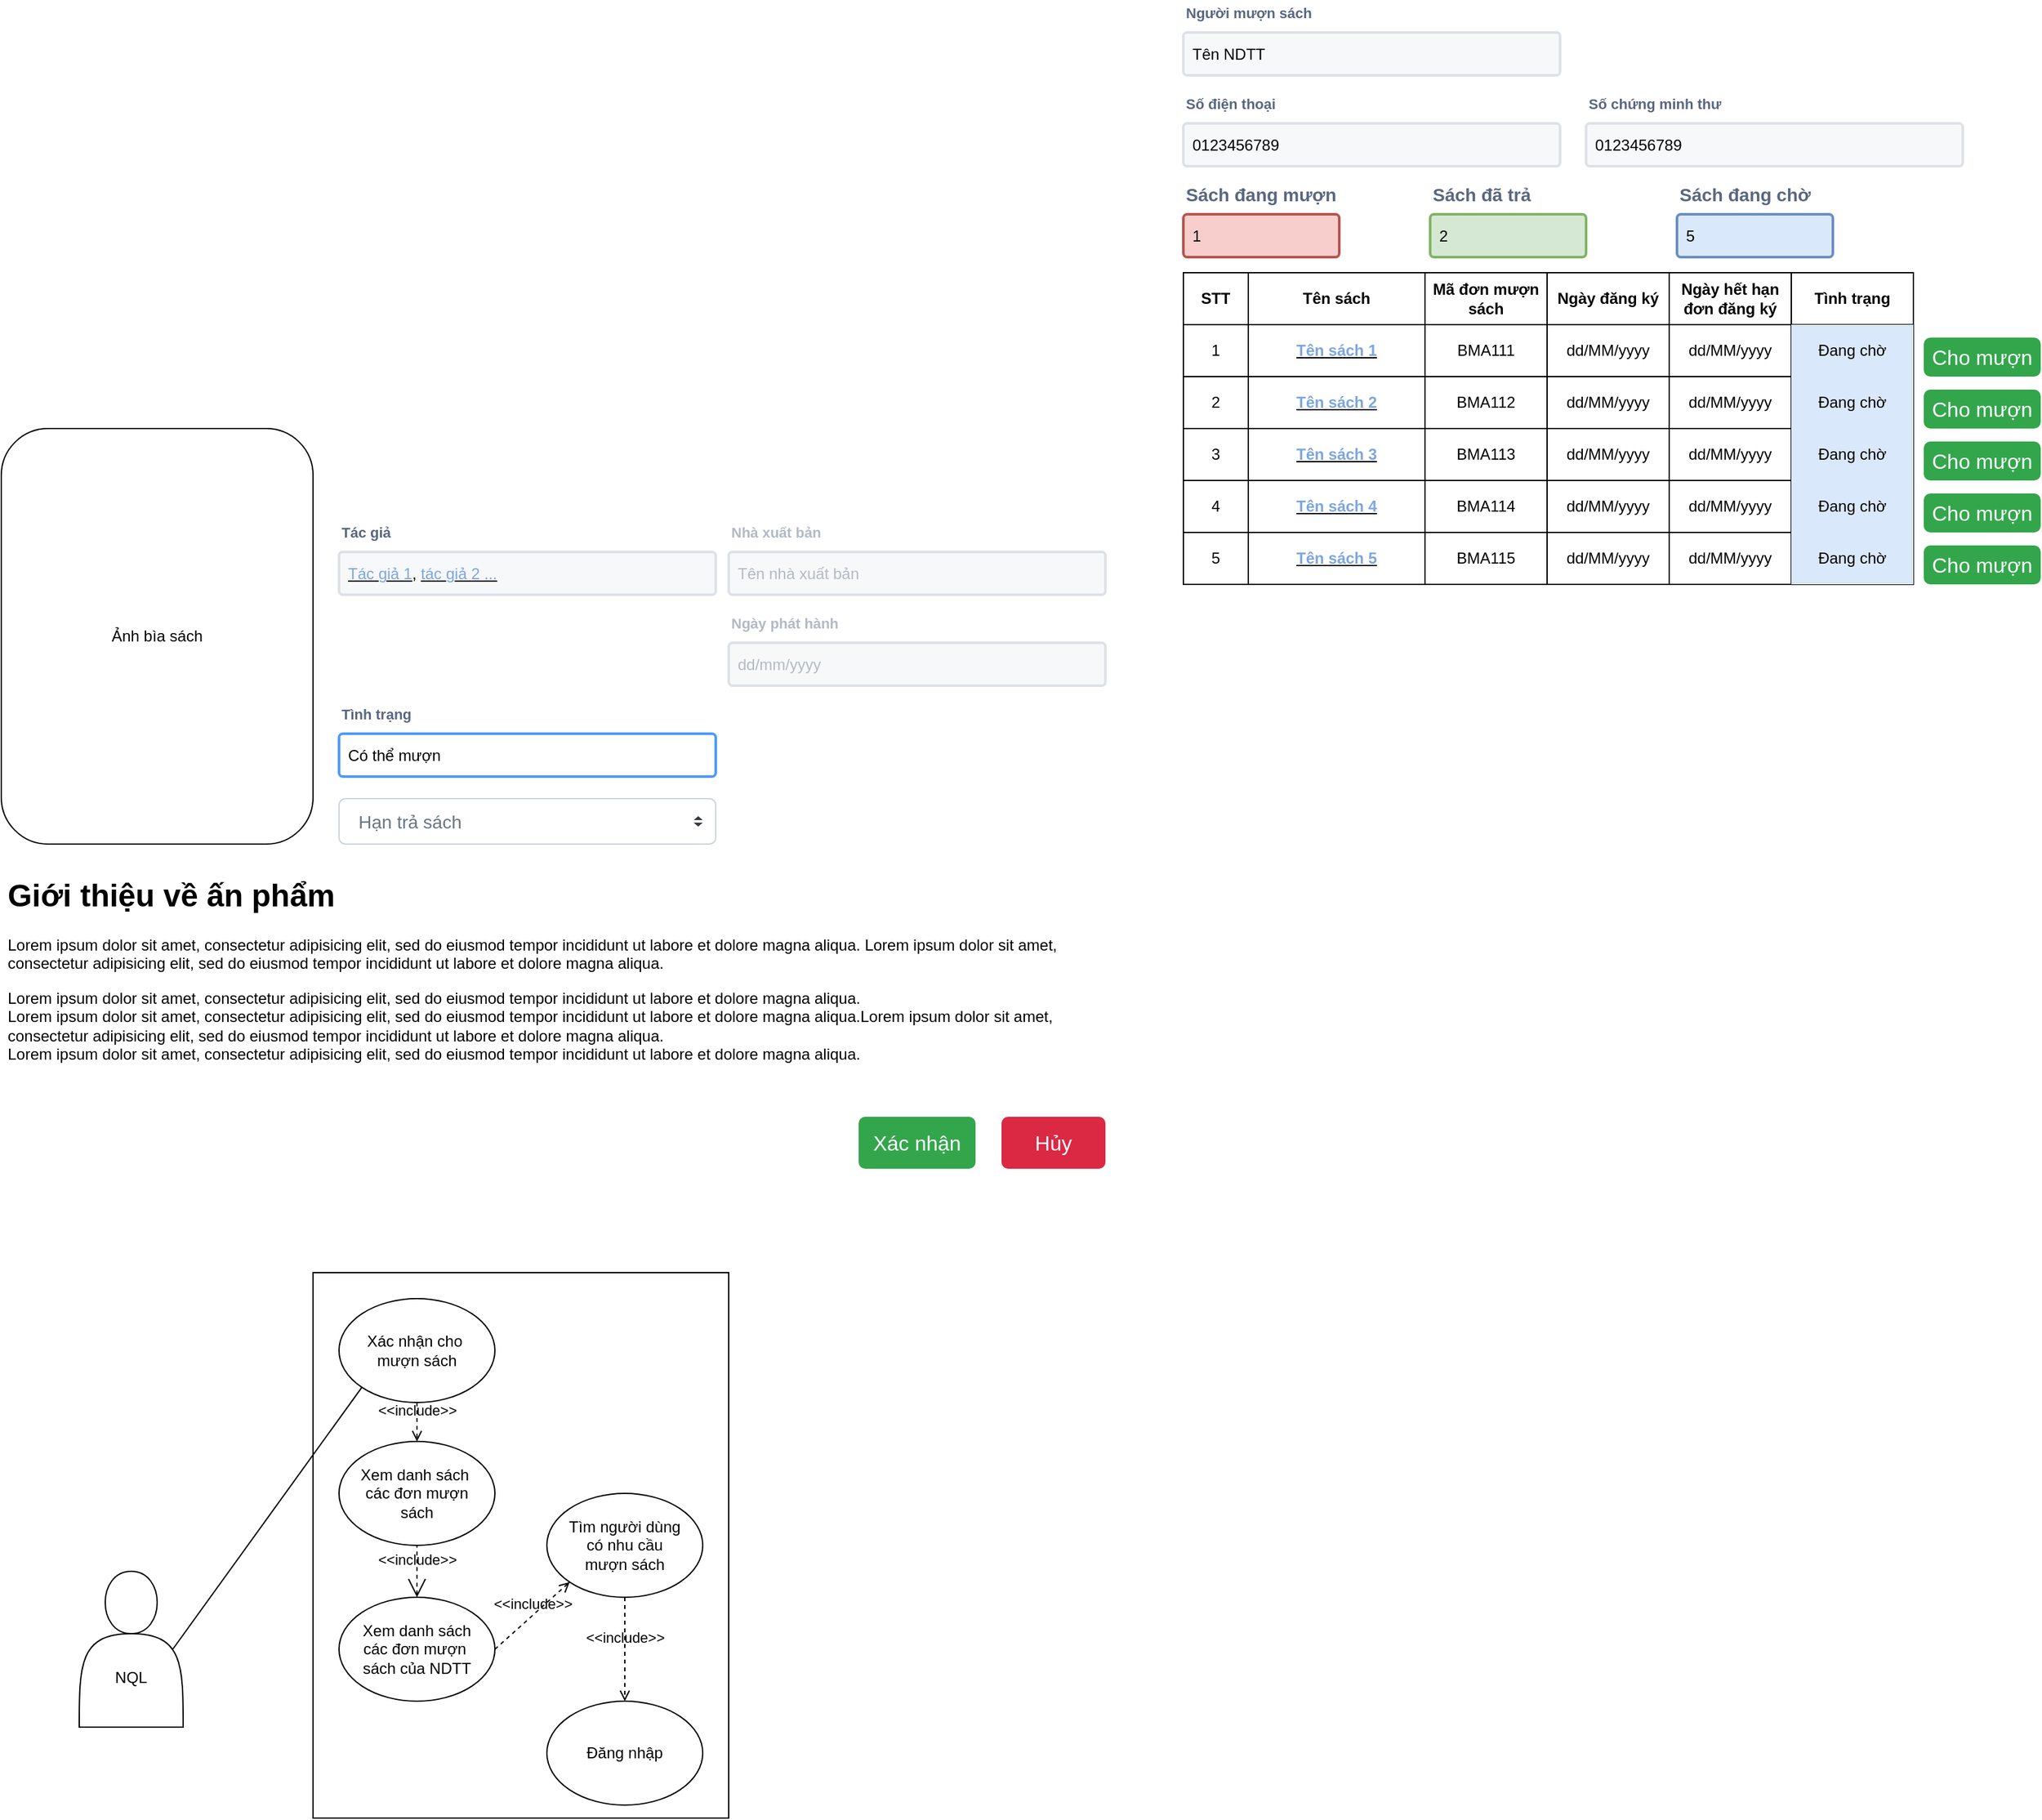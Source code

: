 <mxfile version="13.7.9" type="device"><diagram id="Ep92zdxA3Jqqz_t0l6nY" name="Page-1"><mxGraphModel dx="1422" dy="1966" grid="1" gridSize="10" guides="1" tooltips="1" connect="1" arrows="1" fold="1" page="1" pageScale="1" pageWidth="850" pageHeight="1100" math="0" shadow="0"><root><mxCell id="0"/><mxCell id="1" parent="0"/><mxCell id="tRf2Qih-aj5YmklGEvhN-47" value="" style="rounded=0;whiteSpace=wrap;html=1;" parent="1" vertex="1"><mxGeometry x="320" y="810" width="320" height="420" as="geometry"/></mxCell><mxCell id="tRf2Qih-aj5YmklGEvhN-1" value="Ảnh bìa sách" style="rounded=1;whiteSpace=wrap;html=1;" parent="1" vertex="1"><mxGeometry x="80" y="160" width="240" height="320" as="geometry"/></mxCell><mxCell id="tRf2Qih-aj5YmklGEvhN-3" value="Người mượn sách" style="fillColor=none;strokeColor=none;html=1;fontSize=11;fontStyle=0;align=left;fontColor=#596780;fontStyle=1;fontSize=11" parent="1" vertex="1"><mxGeometry x="990" y="-170" width="240" height="20" as="geometry"/></mxCell><mxCell id="tRf2Qih-aj5YmklGEvhN-4" value="Tên NDTT" style="rounded=1;arcSize=9;fillColor=#F7F8F9;align=left;spacingLeft=5;strokeColor=#DEE1E6;html=1;strokeWidth=2;fontSize=12" parent="1" vertex="1"><mxGeometry x="990" y="-145" width="290" height="33" as="geometry"/></mxCell><mxCell id="tRf2Qih-aj5YmklGEvhN-5" value="Tác giả" style="fillColor=none;strokeColor=none;html=1;fontSize=11;fontStyle=0;align=left;fontColor=#596780;fontStyle=1;fontSize=11" parent="1" vertex="1"><mxGeometry x="340" y="230" width="240" height="20" as="geometry"/></mxCell><mxCell id="tRf2Qih-aj5YmklGEvhN-6" value="&lt;u&gt;&lt;font color=&quot;#7ea6e0&quot;&gt;Tác giả 1&lt;/font&gt;&lt;/u&gt;, &lt;u&gt;&lt;font color=&quot;#7ea6e0&quot;&gt;tác giả 2 ...&lt;/font&gt;&lt;/u&gt;" style="rounded=1;arcSize=9;fillColor=#F7F8F9;align=left;spacingLeft=5;strokeColor=#DEE1E6;html=1;strokeWidth=2;fontSize=12" parent="1" vertex="1"><mxGeometry x="340" y="255" width="290" height="33" as="geometry"/></mxCell><mxCell id="tRf2Qih-aj5YmklGEvhN-8" value="&lt;h1&gt;Giới thiệu về ấn phẩm&lt;/h1&gt;&lt;p&gt;Lorem ipsum dolor sit amet, consectetur adipisicing elit, sed do eiusmod tempor incididunt ut labore et dolore magna aliqua.&amp;nbsp;&lt;span&gt;Lorem ipsum dolor sit amet, consectetur adipisicing elit, sed do eiusmod tempor incididunt ut labore et dolore magna aliqua.&lt;/span&gt;&lt;/p&gt;Lorem ipsum dolor sit amet, consectetur adipisicing elit, sed do eiusmod tempor incididunt ut labore et dolore magna aliqua.&lt;br&gt;Lorem ipsum dolor sit amet, consectetur adipisicing elit, sed do eiusmod tempor incididunt ut labore et dolore magna aliqua.Lorem ipsum dolor sit amet, consectetur adipisicing elit, sed do eiusmod tempor incididunt ut labore et dolore magna aliqua.&lt;br&gt;Lorem ipsum dolor sit amet, consectetur adipisicing elit, sed do eiusmod tempor incididunt ut labore et dolore magna aliqua." style="text;html=1;strokeColor=none;fillColor=none;spacing=5;spacingTop=-20;whiteSpace=wrap;overflow=hidden;rounded=0;" parent="1" vertex="1"><mxGeometry x="80" y="500" width="850" height="150" as="geometry"/></mxCell><mxCell id="tRf2Qih-aj5YmklGEvhN-9" value="0123456789" style="rounded=1;arcSize=9;fillColor=#F7F8F9;align=left;spacingLeft=5;strokeColor=#DEE1E6;html=1;strokeWidth=2;fontSize=12" parent="1" vertex="1"><mxGeometry x="990" y="-75" width="290" height="33" as="geometry"/></mxCell><mxCell id="tRf2Qih-aj5YmklGEvhN-10" value="Số điện thoại" style="fillColor=none;strokeColor=none;html=1;fontSize=11;fontStyle=0;align=left;fontColor=#596780;fontStyle=1;fontSize=11" parent="1" vertex="1"><mxGeometry x="990" y="-100" width="240" height="20" as="geometry"/></mxCell><mxCell id="tRf2Qih-aj5YmklGEvhN-11" value="Nhà xuất bản" style="fillColor=none;strokeColor=none;html=1;fontSize=11;fontStyle=0;align=left;fontColor=#B3BAC5;fontStyle=1;fontSize=11" parent="1" vertex="1"><mxGeometry x="640" y="230" width="240" height="20" as="geometry"/></mxCell><mxCell id="tRf2Qih-aj5YmklGEvhN-12" value="Tên nhà xuất bản" style="rounded=1;arcSize=9;fillColor=#F7F8F9;align=left;spacingLeft=5;strokeColor=#DEE1E6;html=1;strokeWidth=2;fontColor=#B3BAC5;fontSize=12" parent="1" vertex="1"><mxGeometry x="640" y="255" width="290" height="33" as="geometry"/></mxCell><mxCell id="tRf2Qih-aj5YmklGEvhN-13" value="dd/mm/yyyy" style="rounded=1;arcSize=9;fillColor=#F7F8F9;align=left;spacingLeft=5;strokeColor=#DEE1E6;html=1;strokeWidth=2;fontColor=#B3BAC5;fontSize=12" parent="1" vertex="1"><mxGeometry x="640" y="325" width="290" height="33" as="geometry"/></mxCell><mxCell id="tRf2Qih-aj5YmklGEvhN-14" value="Ngày phát hành" style="fillColor=none;strokeColor=none;html=1;fontSize=11;fontStyle=0;align=left;fontColor=#B3BAC5;fontStyle=1;fontSize=11" parent="1" vertex="1"><mxGeometry x="640" y="300" width="240" height="20" as="geometry"/></mxCell><mxCell id="tRf2Qih-aj5YmklGEvhN-15" value="Tình trạng" style="fillColor=none;strokeColor=none;html=1;fontSize=11;fontStyle=0;align=left;fontColor=#596780;fontStyle=1;fontSize=11" parent="1" vertex="1"><mxGeometry x="340" y="370" width="240" height="20" as="geometry"/></mxCell><mxCell id="tRf2Qih-aj5YmklGEvhN-16" value="Có thể mượn" style="rounded=1;arcSize=9;align=left;spacingLeft=5;strokeColor=#4C9AFF;html=1;strokeWidth=2;fontSize=12" parent="1" vertex="1"><mxGeometry x="340" y="395" width="290" height="33" as="geometry"/></mxCell><mxCell id="tRf2Qih-aj5YmklGEvhN-30" value="Hạn trả sách" style="html=1;shadow=0;dashed=0;shape=mxgraph.bootstrap.rrect;rSize=5;fillColor=#ffffff;strokeColor=#CED4DA;align=left;spacing=15;fontSize=14;fontColor=#6C767D;" parent="1" vertex="1"><mxGeometry x="340" y="445" width="290" height="35" as="geometry"/></mxCell><mxCell id="tRf2Qih-aj5YmklGEvhN-31" value="" style="shape=triangle;direction=south;fillColor=#343A40;strokeColor=none;perimeter=none;" parent="tRf2Qih-aj5YmklGEvhN-30" vertex="1"><mxGeometry x="1" y="0.5" width="7" height="3" relative="1" as="geometry"><mxPoint x="-17" y="1" as="offset"/></mxGeometry></mxCell><mxCell id="tRf2Qih-aj5YmklGEvhN-32" value="" style="shape=triangle;direction=north;fillColor=#343A40;strokeColor=none;perimeter=none;" parent="tRf2Qih-aj5YmklGEvhN-30" vertex="1"><mxGeometry x="1" y="0.5" width="7" height="3" relative="1" as="geometry"><mxPoint x="-17" y="-4" as="offset"/></mxGeometry></mxCell><mxCell id="tRf2Qih-aj5YmklGEvhN-33" value="Xác nhận" style="html=1;shadow=0;dashed=0;shape=mxgraph.bootstrap.rrect;rSize=5;strokeColor=none;strokeWidth=1;fillColor=#33A64C;fontColor=#FFFFFF;whiteSpace=wrap;align=center;verticalAlign=middle;spacingLeft=0;fontStyle=0;fontSize=16;spacing=5;" parent="1" vertex="1"><mxGeometry x="740" y="690" width="90" height="40" as="geometry"/></mxCell><mxCell id="tRf2Qih-aj5YmklGEvhN-34" value="Hủy" style="html=1;shadow=0;dashed=0;shape=mxgraph.bootstrap.rrect;rSize=5;strokeColor=none;strokeWidth=1;fillColor=#DB2843;fontColor=#FFFFFF;whiteSpace=wrap;align=center;verticalAlign=middle;spacingLeft=0;fontStyle=0;fontSize=16;spacing=5;" parent="1" vertex="1"><mxGeometry x="850" y="690" width="80" height="40" as="geometry"/></mxCell><mxCell id="tRf2Qih-aj5YmklGEvhN-35" value="&lt;br&gt;&lt;br&gt;&lt;br&gt;NQL" style="shape=actor;whiteSpace=wrap;html=1;" parent="1" vertex="1"><mxGeometry x="140" y="1040" width="80" height="120" as="geometry"/></mxCell><mxCell id="tRf2Qih-aj5YmklGEvhN-36" value="Xem danh sách&lt;br&gt;các đơn mượn&amp;nbsp;&lt;br&gt;sách của NDTT" style="ellipse;whiteSpace=wrap;html=1;" parent="1" vertex="1"><mxGeometry x="340" y="1060" width="120" height="80" as="geometry"/></mxCell><mxCell id="tRf2Qih-aj5YmklGEvhN-37" value="Đăng nhập" style="ellipse;whiteSpace=wrap;html=1;" parent="1" vertex="1"><mxGeometry x="500" y="1140" width="120" height="80" as="geometry"/></mxCell><mxCell id="tRf2Qih-aj5YmklGEvhN-38" value="Tìm người dùng&lt;br&gt;có nhu cầu&lt;br&gt;mượn sách" style="ellipse;whiteSpace=wrap;html=1;" parent="1" vertex="1"><mxGeometry x="500" y="980" width="120" height="80" as="geometry"/></mxCell><mxCell id="tRf2Qih-aj5YmklGEvhN-39" value="&amp;lt;&amp;lt;include&amp;gt;&amp;gt;" style="edgeStyle=none;html=1;endArrow=open;verticalAlign=bottom;dashed=1;labelBackgroundColor=none;exitX=0.5;exitY=1;exitDx=0;exitDy=0;entryX=0.5;entryY=0;entryDx=0;entryDy=0;" parent="1" source="tRf2Qih-aj5YmklGEvhN-38" target="tRf2Qih-aj5YmklGEvhN-37" edge="1"><mxGeometry width="160" relative="1" as="geometry"><mxPoint x="580" y="1030" as="sourcePoint"/><mxPoint x="740" y="1030" as="targetPoint"/></mxGeometry></mxCell><mxCell id="tRf2Qih-aj5YmklGEvhN-40" value="&amp;lt;&amp;lt;include&amp;gt;&amp;gt;" style="edgeStyle=none;html=1;endArrow=open;verticalAlign=bottom;dashed=1;labelBackgroundColor=none;exitX=1;exitY=0.5;exitDx=0;exitDy=0;entryX=0;entryY=1;entryDx=0;entryDy=0;" parent="1" source="tRf2Qih-aj5YmklGEvhN-36" target="tRf2Qih-aj5YmklGEvhN-38" edge="1"><mxGeometry width="160" relative="1" as="geometry"><mxPoint x="580" y="1030" as="sourcePoint"/><mxPoint x="740" y="1030" as="targetPoint"/></mxGeometry></mxCell><mxCell id="tRf2Qih-aj5YmklGEvhN-44" value="Xem danh sách&amp;nbsp;&lt;br&gt;các đơn mượn&lt;br&gt;sách" style="ellipse;whiteSpace=wrap;html=1;" parent="1" vertex="1"><mxGeometry x="340" y="940" width="120" height="80" as="geometry"/></mxCell><mxCell id="tRf2Qih-aj5YmklGEvhN-45" value="&amp;lt;&amp;lt;include&amp;gt;&amp;gt;" style="edgeStyle=none;html=1;startArrow=open;endArrow=none;startSize=12;verticalAlign=bottom;dashed=1;labelBackgroundColor=none;entryX=0.5;entryY=1;entryDx=0;entryDy=0;exitX=0.5;exitY=0;exitDx=0;exitDy=0;" parent="1" source="tRf2Qih-aj5YmklGEvhN-36" target="tRf2Qih-aj5YmklGEvhN-44" edge="1"><mxGeometry width="160" relative="1" as="geometry"><mxPoint x="580" y="1010" as="sourcePoint"/><mxPoint x="740" y="1010" as="targetPoint"/></mxGeometry></mxCell><mxCell id="tRf2Qih-aj5YmklGEvhN-48" value="" style="edgeStyle=none;html=1;endArrow=none;verticalAlign=bottom;exitX=0.9;exitY=0.5;exitDx=0;exitDy=0;exitPerimeter=0;entryX=0;entryY=1;entryDx=0;entryDy=0;" parent="1" source="tRf2Qih-aj5YmklGEvhN-35" target="nzfxQX0YipjfY1iAd1yF-1" edge="1"><mxGeometry width="160" relative="1" as="geometry"><mxPoint x="580" y="1010" as="sourcePoint"/><mxPoint x="740" y="1010" as="targetPoint"/></mxGeometry></mxCell><mxCell id="nzfxQX0YipjfY1iAd1yF-1" value="&lt;span&gt;Xác nhận cho&amp;nbsp;&lt;/span&gt;&lt;br&gt;&lt;span&gt;mượn sách&lt;/span&gt;" style="ellipse;whiteSpace=wrap;html=1;" parent="1" vertex="1"><mxGeometry x="340" y="830" width="120" height="80" as="geometry"/></mxCell><mxCell id="nzfxQX0YipjfY1iAd1yF-73" value="&lt;font style=&quot;font-size: 14px&quot;&gt;Sách đang mượn&lt;/font&gt;" style="fillColor=none;strokeColor=none;html=1;fontSize=11;fontStyle=0;align=left;fontColor=#596780;fontStyle=1;fontSize=11" parent="1" vertex="1"><mxGeometry x="990" y="-30" width="130" height="20" as="geometry"/></mxCell><mxCell id="nzfxQX0YipjfY1iAd1yF-74" value="1" style="rounded=1;arcSize=9;align=left;spacingLeft=5;strokeColor=#b85450;html=1;strokeWidth=2;fontSize=12;fillColor=#f8cecc;" parent="1" vertex="1"><mxGeometry x="990" y="-5" width="120" height="33" as="geometry"/></mxCell><mxCell id="nzfxQX0YipjfY1iAd1yF-75" value="2" style="rounded=1;arcSize=9;align=left;spacingLeft=5;strokeColor=#82b366;html=1;strokeWidth=2;fontSize=12;fillColor=#d5e8d4;" parent="1" vertex="1"><mxGeometry x="1180" y="-5" width="120" height="33" as="geometry"/></mxCell><mxCell id="nzfxQX0YipjfY1iAd1yF-76" value="&lt;font style=&quot;font-size: 14px&quot;&gt;Sách đã trả&lt;/font&gt;" style="fillColor=none;strokeColor=none;html=1;fontSize=11;fontStyle=0;align=left;fontColor=#596780;fontStyle=1;fontSize=11" parent="1" vertex="1"><mxGeometry x="1180" y="-30" width="130" height="20" as="geometry"/></mxCell><mxCell id="nzfxQX0YipjfY1iAd1yF-77" value="5" style="rounded=1;arcSize=9;align=left;spacingLeft=5;strokeColor=#6c8ebf;html=1;strokeWidth=2;fontSize=12;fillColor=#dae8fc;" parent="1" vertex="1"><mxGeometry x="1370" y="-5" width="120" height="33" as="geometry"/></mxCell><mxCell id="nzfxQX0YipjfY1iAd1yF-78" value="&lt;font style=&quot;font-size: 14px&quot;&gt;Sách đang chờ&lt;/font&gt;" style="fillColor=none;strokeColor=none;html=1;fontSize=11;fontStyle=0;align=left;fontColor=#596780;fontStyle=1;fontSize=11" parent="1" vertex="1"><mxGeometry x="1370" y="-30" width="130" height="20" as="geometry"/></mxCell><mxCell id="nzfxQX0YipjfY1iAd1yF-3" value="" style="shape=table;html=1;whiteSpace=wrap;startSize=0;container=1;collapsible=0;childLayout=tableLayout;" parent="1" vertex="1"><mxGeometry x="990" y="40" width="562" height="240" as="geometry"/></mxCell><mxCell id="nzfxQX0YipjfY1iAd1yF-4" value="" style="shape=partialRectangle;html=1;whiteSpace=wrap;collapsible=0;dropTarget=0;pointerEvents=0;fillColor=none;top=0;left=0;bottom=0;right=0;points=[[0,0.5],[1,0.5]];portConstraint=eastwest;" parent="nzfxQX0YipjfY1iAd1yF-3" vertex="1"><mxGeometry width="562" height="40" as="geometry"/></mxCell><mxCell id="nzfxQX0YipjfY1iAd1yF-5" value="&lt;b&gt;STT&lt;/b&gt;" style="shape=partialRectangle;html=1;whiteSpace=wrap;connectable=0;fillColor=none;top=0;left=0;bottom=0;right=0;overflow=hidden;" parent="nzfxQX0YipjfY1iAd1yF-4" vertex="1"><mxGeometry width="50" height="40" as="geometry"/></mxCell><mxCell id="nzfxQX0YipjfY1iAd1yF-6" value="&lt;b&gt;Tên sách&lt;/b&gt;" style="shape=partialRectangle;html=1;whiteSpace=wrap;connectable=0;fillColor=none;top=0;left=0;bottom=0;right=0;overflow=hidden;" parent="nzfxQX0YipjfY1iAd1yF-4" vertex="1"><mxGeometry x="50" width="136" height="40" as="geometry"/></mxCell><mxCell id="nzfxQX0YipjfY1iAd1yF-7" value="&lt;b&gt;Mã đơn mượn sách&lt;/b&gt;" style="shape=partialRectangle;html=1;whiteSpace=wrap;connectable=0;fillColor=none;top=0;left=0;bottom=0;right=0;overflow=hidden;" parent="nzfxQX0YipjfY1iAd1yF-4" vertex="1"><mxGeometry x="186" width="94" height="40" as="geometry"/></mxCell><mxCell id="nzfxQX0YipjfY1iAd1yF-16" value="&lt;b&gt;Ngày đăng ký&lt;/b&gt;" style="shape=partialRectangle;html=1;whiteSpace=wrap;connectable=0;fillColor=none;top=0;left=0;bottom=0;right=0;overflow=hidden;" parent="nzfxQX0YipjfY1iAd1yF-4" vertex="1"><mxGeometry x="280" width="94" height="40" as="geometry"/></mxCell><mxCell id="nzfxQX0YipjfY1iAd1yF-19" value="&lt;b&gt;Ngày hết hạn đơn đăng ký&lt;/b&gt;" style="shape=partialRectangle;html=1;whiteSpace=wrap;connectable=0;fillColor=none;top=0;left=0;bottom=0;right=0;overflow=hidden;" parent="nzfxQX0YipjfY1iAd1yF-4" vertex="1"><mxGeometry x="374" width="94" height="40" as="geometry"/></mxCell><mxCell id="nzfxQX0YipjfY1iAd1yF-25" value="&lt;b&gt;Tình trạng&lt;/b&gt;" style="shape=partialRectangle;html=1;whiteSpace=wrap;connectable=0;fillColor=none;top=0;left=0;bottom=0;right=0;overflow=hidden;" parent="nzfxQX0YipjfY1iAd1yF-4" vertex="1"><mxGeometry x="468" width="94" height="40" as="geometry"/></mxCell><mxCell id="nzfxQX0YipjfY1iAd1yF-8" value="" style="shape=partialRectangle;html=1;whiteSpace=wrap;collapsible=0;dropTarget=0;pointerEvents=0;fillColor=none;top=0;left=0;bottom=0;right=0;points=[[0,0.5],[1,0.5]];portConstraint=eastwest;" parent="nzfxQX0YipjfY1iAd1yF-3" vertex="1"><mxGeometry y="40" width="562" height="40" as="geometry"/></mxCell><mxCell id="nzfxQX0YipjfY1iAd1yF-9" value="1" style="shape=partialRectangle;html=1;whiteSpace=wrap;connectable=0;fillColor=none;top=0;left=0;bottom=0;right=0;overflow=hidden;" parent="nzfxQX0YipjfY1iAd1yF-8" vertex="1"><mxGeometry width="50" height="40" as="geometry"/></mxCell><mxCell id="nzfxQX0YipjfY1iAd1yF-10" value="&lt;u&gt;&lt;b&gt;&lt;font color=&quot;#7ea6e0&quot;&gt;Tên sách 1&lt;/font&gt;&lt;/b&gt;&lt;/u&gt;" style="shape=partialRectangle;html=1;whiteSpace=wrap;connectable=0;fillColor=none;top=0;left=0;bottom=0;right=0;overflow=hidden;" parent="nzfxQX0YipjfY1iAd1yF-8" vertex="1"><mxGeometry x="50" width="136" height="40" as="geometry"/></mxCell><mxCell id="nzfxQX0YipjfY1iAd1yF-11" value="BMA111" style="shape=partialRectangle;html=1;whiteSpace=wrap;connectable=0;fillColor=none;top=0;left=0;bottom=0;right=0;overflow=hidden;" parent="nzfxQX0YipjfY1iAd1yF-8" vertex="1"><mxGeometry x="186" width="94" height="40" as="geometry"/></mxCell><mxCell id="nzfxQX0YipjfY1iAd1yF-17" value="dd/MM/yyyy" style="shape=partialRectangle;html=1;whiteSpace=wrap;connectable=0;fillColor=none;top=0;left=0;bottom=0;right=0;overflow=hidden;" parent="nzfxQX0YipjfY1iAd1yF-8" vertex="1"><mxGeometry x="280" width="94" height="40" as="geometry"/></mxCell><mxCell id="nzfxQX0YipjfY1iAd1yF-20" value="&lt;span&gt;dd/MM/yyyy&lt;/span&gt;" style="shape=partialRectangle;html=1;whiteSpace=wrap;connectable=0;fillColor=none;top=0;left=0;bottom=0;right=0;overflow=hidden;" parent="nzfxQX0YipjfY1iAd1yF-8" vertex="1"><mxGeometry x="374" width="94" height="40" as="geometry"/></mxCell><mxCell id="nzfxQX0YipjfY1iAd1yF-26" value="Đang chờ" style="shape=partialRectangle;html=1;whiteSpace=wrap;connectable=0;fillColor=#dae8fc;top=0;left=0;bottom=0;right=0;overflow=hidden;strokeColor=#6c8ebf;" parent="nzfxQX0YipjfY1iAd1yF-8" vertex="1"><mxGeometry x="468" width="94" height="40" as="geometry"/></mxCell><mxCell id="nzfxQX0YipjfY1iAd1yF-12" value="" style="shape=partialRectangle;html=1;whiteSpace=wrap;collapsible=0;dropTarget=0;pointerEvents=0;fillColor=none;top=0;left=0;bottom=0;right=0;points=[[0,0.5],[1,0.5]];portConstraint=eastwest;" parent="nzfxQX0YipjfY1iAd1yF-3" vertex="1"><mxGeometry y="80" width="562" height="40" as="geometry"/></mxCell><mxCell id="nzfxQX0YipjfY1iAd1yF-13" value="2" style="shape=partialRectangle;html=1;whiteSpace=wrap;connectable=0;fillColor=none;top=0;left=0;bottom=0;right=0;overflow=hidden;" parent="nzfxQX0YipjfY1iAd1yF-12" vertex="1"><mxGeometry width="50" height="40" as="geometry"/></mxCell><mxCell id="nzfxQX0YipjfY1iAd1yF-14" value="&lt;u&gt;&lt;b&gt;&lt;font color=&quot;#7ea6e0&quot;&gt;Tên sách 2&lt;/font&gt;&lt;/b&gt;&lt;/u&gt;" style="shape=partialRectangle;html=1;whiteSpace=wrap;connectable=0;fillColor=none;top=0;left=0;bottom=0;right=0;overflow=hidden;" parent="nzfxQX0YipjfY1iAd1yF-12" vertex="1"><mxGeometry x="50" width="136" height="40" as="geometry"/></mxCell><mxCell id="nzfxQX0YipjfY1iAd1yF-15" value="&lt;span&gt;BMA112&lt;/span&gt;" style="shape=partialRectangle;html=1;whiteSpace=wrap;connectable=0;fillColor=none;top=0;left=0;bottom=0;right=0;overflow=hidden;" parent="nzfxQX0YipjfY1iAd1yF-12" vertex="1"><mxGeometry x="186" width="94" height="40" as="geometry"/></mxCell><mxCell id="nzfxQX0YipjfY1iAd1yF-18" value="&lt;span&gt;dd/MM/yyyy&lt;/span&gt;" style="shape=partialRectangle;html=1;whiteSpace=wrap;connectable=0;fillColor=none;top=0;left=0;bottom=0;right=0;overflow=hidden;" parent="nzfxQX0YipjfY1iAd1yF-12" vertex="1"><mxGeometry x="280" width="94" height="40" as="geometry"/></mxCell><mxCell id="nzfxQX0YipjfY1iAd1yF-21" value="&lt;span&gt;dd/MM/yyyy&lt;/span&gt;" style="shape=partialRectangle;html=1;whiteSpace=wrap;connectable=0;fillColor=none;top=0;left=0;bottom=0;right=0;overflow=hidden;" parent="nzfxQX0YipjfY1iAd1yF-12" vertex="1"><mxGeometry x="374" width="94" height="40" as="geometry"/></mxCell><mxCell id="nzfxQX0YipjfY1iAd1yF-27" value="Đang chờ" style="shape=partialRectangle;html=1;whiteSpace=wrap;connectable=0;fillColor=#dae8fc;top=0;left=0;bottom=0;right=0;overflow=hidden;strokeColor=#6c8ebf;" parent="nzfxQX0YipjfY1iAd1yF-12" vertex="1"><mxGeometry x="468" width="94" height="40" as="geometry"/></mxCell><mxCell id="nzfxQX0YipjfY1iAd1yF-44" style="shape=partialRectangle;html=1;whiteSpace=wrap;collapsible=0;dropTarget=0;pointerEvents=0;fillColor=none;top=0;left=0;bottom=0;right=0;points=[[0,0.5],[1,0.5]];portConstraint=eastwest;" parent="nzfxQX0YipjfY1iAd1yF-3" vertex="1"><mxGeometry y="120" width="562" height="40" as="geometry"/></mxCell><mxCell id="nzfxQX0YipjfY1iAd1yF-45" value="3" style="shape=partialRectangle;html=1;whiteSpace=wrap;connectable=0;fillColor=none;top=0;left=0;bottom=0;right=0;overflow=hidden;" parent="nzfxQX0YipjfY1iAd1yF-44" vertex="1"><mxGeometry width="50" height="40" as="geometry"/></mxCell><mxCell id="nzfxQX0YipjfY1iAd1yF-46" value="&lt;u&gt;&lt;b&gt;&lt;font color=&quot;#7ea6e0&quot;&gt;Tên sách 3&lt;/font&gt;&lt;/b&gt;&lt;/u&gt;" style="shape=partialRectangle;html=1;whiteSpace=wrap;connectable=0;fillColor=none;top=0;left=0;bottom=0;right=0;overflow=hidden;" parent="nzfxQX0YipjfY1iAd1yF-44" vertex="1"><mxGeometry x="50" width="136" height="40" as="geometry"/></mxCell><mxCell id="nzfxQX0YipjfY1iAd1yF-47" value="&lt;span&gt;BMA113&lt;/span&gt;" style="shape=partialRectangle;html=1;whiteSpace=wrap;connectable=0;fillColor=none;top=0;left=0;bottom=0;right=0;overflow=hidden;" parent="nzfxQX0YipjfY1iAd1yF-44" vertex="1"><mxGeometry x="186" width="94" height="40" as="geometry"/></mxCell><mxCell id="nzfxQX0YipjfY1iAd1yF-48" value="&lt;span&gt;dd/MM/yyyy&lt;/span&gt;" style="shape=partialRectangle;html=1;whiteSpace=wrap;connectable=0;fillColor=none;top=0;left=0;bottom=0;right=0;overflow=hidden;" parent="nzfxQX0YipjfY1iAd1yF-44" vertex="1"><mxGeometry x="280" width="94" height="40" as="geometry"/></mxCell><mxCell id="nzfxQX0YipjfY1iAd1yF-49" value="dd/MM/yyyy" style="shape=partialRectangle;html=1;whiteSpace=wrap;connectable=0;fillColor=none;top=0;left=0;bottom=0;right=0;overflow=hidden;" parent="nzfxQX0YipjfY1iAd1yF-44" vertex="1"><mxGeometry x="374" width="94" height="40" as="geometry"/></mxCell><mxCell id="nzfxQX0YipjfY1iAd1yF-51" value="Đang chờ" style="shape=partialRectangle;html=1;whiteSpace=wrap;connectable=0;fillColor=#dae8fc;top=0;left=0;bottom=0;right=0;overflow=hidden;strokeColor=#6c8ebf;" parent="nzfxQX0YipjfY1iAd1yF-44" vertex="1"><mxGeometry x="468" width="94" height="40" as="geometry"/></mxCell><mxCell id="nzfxQX0YipjfY1iAd1yF-36" style="shape=partialRectangle;html=1;whiteSpace=wrap;collapsible=0;dropTarget=0;pointerEvents=0;fillColor=none;top=0;left=0;bottom=0;right=0;points=[[0,0.5],[1,0.5]];portConstraint=eastwest;" parent="nzfxQX0YipjfY1iAd1yF-3" vertex="1"><mxGeometry y="160" width="562" height="40" as="geometry"/></mxCell><mxCell id="nzfxQX0YipjfY1iAd1yF-37" value="4" style="shape=partialRectangle;html=1;whiteSpace=wrap;connectable=0;fillColor=none;top=0;left=0;bottom=0;right=0;overflow=hidden;" parent="nzfxQX0YipjfY1iAd1yF-36" vertex="1"><mxGeometry width="50" height="40" as="geometry"/></mxCell><mxCell id="nzfxQX0YipjfY1iAd1yF-38" value="&lt;u&gt;&lt;b&gt;&lt;font color=&quot;#7ea6e0&quot;&gt;Tên sách 4&lt;/font&gt;&lt;/b&gt;&lt;/u&gt;" style="shape=partialRectangle;html=1;whiteSpace=wrap;connectable=0;fillColor=none;top=0;left=0;bottom=0;right=0;overflow=hidden;" parent="nzfxQX0YipjfY1iAd1yF-36" vertex="1"><mxGeometry x="50" width="136" height="40" as="geometry"/></mxCell><mxCell id="nzfxQX0YipjfY1iAd1yF-39" value="&lt;span&gt;BMA114&lt;/span&gt;" style="shape=partialRectangle;html=1;whiteSpace=wrap;connectable=0;fillColor=none;top=0;left=0;bottom=0;right=0;overflow=hidden;" parent="nzfxQX0YipjfY1iAd1yF-36" vertex="1"><mxGeometry x="186" width="94" height="40" as="geometry"/></mxCell><mxCell id="nzfxQX0YipjfY1iAd1yF-40" value="&lt;span&gt;dd/MM/yyyy&lt;/span&gt;" style="shape=partialRectangle;html=1;whiteSpace=wrap;connectable=0;fillColor=none;top=0;left=0;bottom=0;right=0;overflow=hidden;" parent="nzfxQX0YipjfY1iAd1yF-36" vertex="1"><mxGeometry x="280" width="94" height="40" as="geometry"/></mxCell><mxCell id="nzfxQX0YipjfY1iAd1yF-41" value="dd/MM/yyyy" style="shape=partialRectangle;html=1;whiteSpace=wrap;connectable=0;fillColor=none;top=0;left=0;bottom=0;right=0;overflow=hidden;" parent="nzfxQX0YipjfY1iAd1yF-36" vertex="1"><mxGeometry x="374" width="94" height="40" as="geometry"/></mxCell><mxCell id="nzfxQX0YipjfY1iAd1yF-43" value="&lt;span&gt;Đang chờ&lt;/span&gt;" style="shape=partialRectangle;html=1;whiteSpace=wrap;connectable=0;fillColor=#dae8fc;top=0;left=0;bottom=0;right=0;overflow=hidden;strokeColor=#6c8ebf;" parent="nzfxQX0YipjfY1iAd1yF-36" vertex="1"><mxGeometry x="468" width="94" height="40" as="geometry"/></mxCell><mxCell id="nzfxQX0YipjfY1iAd1yF-28" style="shape=partialRectangle;html=1;whiteSpace=wrap;collapsible=0;dropTarget=0;pointerEvents=0;fillColor=none;top=0;left=0;bottom=0;right=0;points=[[0,0.5],[1,0.5]];portConstraint=eastwest;" parent="nzfxQX0YipjfY1iAd1yF-3" vertex="1"><mxGeometry y="200" width="562" height="40" as="geometry"/></mxCell><mxCell id="nzfxQX0YipjfY1iAd1yF-29" value="5" style="shape=partialRectangle;html=1;whiteSpace=wrap;connectable=0;fillColor=none;top=0;left=0;bottom=0;right=0;overflow=hidden;" parent="nzfxQX0YipjfY1iAd1yF-28" vertex="1"><mxGeometry width="50" height="40" as="geometry"/></mxCell><mxCell id="nzfxQX0YipjfY1iAd1yF-30" value="&lt;u&gt;&lt;b&gt;&lt;font color=&quot;#7ea6e0&quot;&gt;Tên sách 5&lt;/font&gt;&lt;/b&gt;&lt;/u&gt;" style="shape=partialRectangle;html=1;whiteSpace=wrap;connectable=0;fillColor=none;top=0;left=0;bottom=0;right=0;overflow=hidden;" parent="nzfxQX0YipjfY1iAd1yF-28" vertex="1"><mxGeometry x="50" width="136" height="40" as="geometry"/></mxCell><mxCell id="nzfxQX0YipjfY1iAd1yF-31" value="&lt;span&gt;BMA115&lt;/span&gt;" style="shape=partialRectangle;html=1;whiteSpace=wrap;connectable=0;fillColor=none;top=0;left=0;bottom=0;right=0;overflow=hidden;" parent="nzfxQX0YipjfY1iAd1yF-28" vertex="1"><mxGeometry x="186" width="94" height="40" as="geometry"/></mxCell><mxCell id="nzfxQX0YipjfY1iAd1yF-32" value="&lt;span&gt;dd/MM/yyyy&lt;/span&gt;" style="shape=partialRectangle;html=1;whiteSpace=wrap;connectable=0;fillColor=none;top=0;left=0;bottom=0;right=0;overflow=hidden;" parent="nzfxQX0YipjfY1iAd1yF-28" vertex="1"><mxGeometry x="280" width="94" height="40" as="geometry"/></mxCell><mxCell id="nzfxQX0YipjfY1iAd1yF-33" value="&lt;span&gt;dd/MM/yyyy&lt;/span&gt;" style="shape=partialRectangle;html=1;whiteSpace=wrap;connectable=0;fillColor=none;top=0;left=0;bottom=0;right=0;overflow=hidden;" parent="nzfxQX0YipjfY1iAd1yF-28" vertex="1"><mxGeometry x="374" width="94" height="40" as="geometry"/></mxCell><mxCell id="nzfxQX0YipjfY1iAd1yF-35" value="Đang chờ" style="shape=partialRectangle;html=1;whiteSpace=wrap;connectable=0;fillColor=#dae8fc;top=0;left=0;bottom=0;right=0;overflow=hidden;strokeColor=#6c8ebf;" parent="nzfxQX0YipjfY1iAd1yF-28" vertex="1"><mxGeometry x="468" width="94" height="40" as="geometry"/></mxCell><mxCell id="LaHrWIY1v-i74YBxMnD2-2" value="Số chứng minh thư" style="fillColor=none;strokeColor=none;html=1;fontSize=11;fontStyle=0;align=left;fontColor=#596780;fontStyle=1;fontSize=11" vertex="1" parent="1"><mxGeometry x="1300" y="-100" width="240" height="20" as="geometry"/></mxCell><mxCell id="LaHrWIY1v-i74YBxMnD2-3" value="0123456789" style="rounded=1;arcSize=9;fillColor=#F7F8F9;align=left;spacingLeft=5;strokeColor=#DEE1E6;html=1;strokeWidth=2;fontSize=12" vertex="1" parent="1"><mxGeometry x="1300" y="-75" width="290" height="33" as="geometry"/></mxCell><mxCell id="LaHrWIY1v-i74YBxMnD2-4" value="Cho mượn" style="html=1;shadow=0;dashed=0;shape=mxgraph.bootstrap.rrect;rSize=5;strokeColor=none;strokeWidth=1;fillColor=#33A64C;fontColor=#FFFFFF;whiteSpace=wrap;align=center;verticalAlign=middle;spacingLeft=0;fontStyle=0;fontSize=16;spacing=5;" vertex="1" parent="1"><mxGeometry x="1560" y="90" width="90" height="30" as="geometry"/></mxCell><mxCell id="LaHrWIY1v-i74YBxMnD2-5" value="Cho mượn" style="html=1;shadow=0;dashed=0;shape=mxgraph.bootstrap.rrect;rSize=5;strokeColor=none;strokeWidth=1;fillColor=#33A64C;fontColor=#FFFFFF;whiteSpace=wrap;align=center;verticalAlign=middle;spacingLeft=0;fontStyle=0;fontSize=16;spacing=5;" vertex="1" parent="1"><mxGeometry x="1560" y="130" width="90" height="30" as="geometry"/></mxCell><mxCell id="LaHrWIY1v-i74YBxMnD2-6" value="Cho mượn" style="html=1;shadow=0;dashed=0;shape=mxgraph.bootstrap.rrect;rSize=5;strokeColor=none;strokeWidth=1;fillColor=#33A64C;fontColor=#FFFFFF;whiteSpace=wrap;align=center;verticalAlign=middle;spacingLeft=0;fontStyle=0;fontSize=16;spacing=5;" vertex="1" parent="1"><mxGeometry x="1560" y="170" width="90" height="30" as="geometry"/></mxCell><mxCell id="LaHrWIY1v-i74YBxMnD2-7" value="Cho mượn" style="html=1;shadow=0;dashed=0;shape=mxgraph.bootstrap.rrect;rSize=5;strokeColor=none;strokeWidth=1;fillColor=#33A64C;fontColor=#FFFFFF;whiteSpace=wrap;align=center;verticalAlign=middle;spacingLeft=0;fontStyle=0;fontSize=16;spacing=5;" vertex="1" parent="1"><mxGeometry x="1560" y="210" width="90" height="30" as="geometry"/></mxCell><mxCell id="LaHrWIY1v-i74YBxMnD2-8" value="Cho mượn" style="html=1;shadow=0;dashed=0;shape=mxgraph.bootstrap.rrect;rSize=5;strokeColor=none;strokeWidth=1;fillColor=#33A64C;fontColor=#FFFFFF;whiteSpace=wrap;align=center;verticalAlign=middle;spacingLeft=0;fontStyle=0;fontSize=16;spacing=5;" vertex="1" parent="1"><mxGeometry x="1560" y="250" width="90" height="30" as="geometry"/></mxCell><mxCell id="LaHrWIY1v-i74YBxMnD2-9" value="&amp;lt;&amp;lt;include&amp;gt;&amp;gt;" style="edgeStyle=none;html=1;endArrow=open;verticalAlign=bottom;dashed=1;labelBackgroundColor=none;exitX=0.5;exitY=1;exitDx=0;exitDy=0;entryX=0.5;entryY=0;entryDx=0;entryDy=0;" edge="1" parent="1" source="nzfxQX0YipjfY1iAd1yF-1" target="tRf2Qih-aj5YmklGEvhN-44"><mxGeometry width="160" relative="1" as="geometry"><mxPoint x="510" y="1060" as="sourcePoint"/><mxPoint x="670" y="1060" as="targetPoint"/></mxGeometry></mxCell></root></mxGraphModel></diagram></mxfile>
